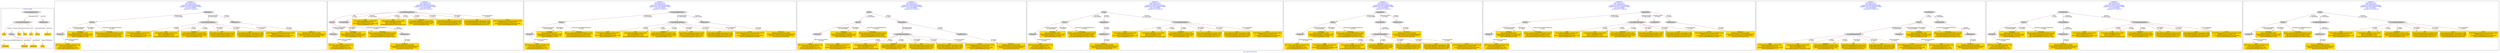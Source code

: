 digraph n0 {
fontcolor="blue"
remincross="true"
label="s24-s-norton-simon.json"
subgraph cluster_0 {
label="1-correct model"
n2[style="filled",color="white",fillcolor="lightgray",label="CulturalHeritageObject1"];
n3[shape="plaintext",style="filled",fillcolor="gold",label="made"];
n4[style="filled",color="white",fillcolor="lightgray",label="Person1"];
n5[shape="plaintext",style="filled",fillcolor="gold",label="dim"];
n6[shape="plaintext",style="filled",fillcolor="gold",label="prov"];
n7[shape="plaintext",style="filled",fillcolor="gold",label="title"];
n8[shape="plaintext",style="filled",fillcolor="gold",label="access"];
n9[shape="plaintext",style="filled",fillcolor="gold",label="nationality"];
n10[shape="plaintext",style="filled",fillcolor="gold",label="birthDate"];
n11[shape="plaintext",style="filled",fillcolor="gold",label="deathDate"];
n12[shape="plaintext",style="filled",fillcolor="gold",label="artist"];
n13[style="filled",color="white",fillcolor="lightgray",label="EuropeanaAggregation1"];
n14[style="filled",color="white",fillcolor="lightgray",label="WebResource1"];
n15[shape="plaintext",style="filled",fillcolor="gold",label="image_url"];
}
subgraph cluster_1 {
label="candidate 0\nlink coherence:0.0\nnode coherence:0.0\nconfidence:0.6467518343030884\nmapping score:0.3155839447676961\ncost:1400.030006\n-precision:0.5-recall:0.54"
n17[style="filled",color="white",fillcolor="lightgray",label="Person1"];
n18[style="filled",color="white",fillcolor="lightgray",label="Document1"];
n19[style="filled",color="white",fillcolor="lightgray",label="Aggregation1"];
n20[style="filled",color="white",fillcolor="lightgray",label="CulturalHeritageObject1"];
n21[style="filled",color="white",fillcolor="lightgray",label="WebResource1"];
n22[shape="plaintext",style="filled",fillcolor="gold",label="artist\n[Document,columnSubClassOfLink,0.352]\n[Document,classLink,0.277]\n[Person,nameOfThePerson,0.244]\n[CulturalHeritageObject,title,0.127]"];
n23[shape="plaintext",style="filled",fillcolor="gold",label="made\n[CulturalHeritageObject,created,0.581]\n[Person,dateOfDeath,0.174]\n[CulturalHeritageObject,description,0.128]\n[Person,dateOfBirth,0.117]"];
n24[shape="plaintext",style="filled",fillcolor="gold",label="dim\n[CulturalHeritageObject,extent,0.944]\n[Person,dateOfDeath,0.031]\n[Person,dateOfBirth,0.023]\n[CulturalHeritageObject,description,0.003]"];
n25[shape="plaintext",style="filled",fillcolor="gold",label="birthDate\n[Person,dateOfBirth,0.487]\n[CulturalHeritageObject,description,0.192]\n[CulturalHeritageObject,created,0.175]\n[Person,dateOfDeath,0.146]"];
n26[shape="plaintext",style="filled",fillcolor="gold",label="deathDate\n[CulturalHeritageObject,created,0.345]\n[CulturalHeritageObject,provenance,0.268]\n[Person,biographicalInformation,0.239]\n[Person,dateOfBirth,0.148]"];
n27[shape="plaintext",style="filled",fillcolor="gold",label="image_url\n[WebResource,classLink,0.886]\n[CulturalHeritageObject,accessionNumber,0.06]\n[Document,columnSubClassOfLink,0.029]\n[Document,classLink,0.024]"];
n28[shape="plaintext",style="filled",fillcolor="gold",label="title\n[CulturalHeritageObject,description,0.479]\n[Person,biographicalInformation,0.288]\n[Document,columnSubClassOfLink,0.131]\n[CulturalHeritageObject,title,0.101]"];
n29[shape="plaintext",style="filled",fillcolor="gold",label="prov\n[CulturalHeritageObject,provenance,0.769]\n[CulturalHeritageObject,rightsHolder,0.094]\n[CulturalHeritageObject,description,0.084]\n[Person,biographicalInformation,0.053]"];
n30[shape="plaintext",style="filled",fillcolor="gold",label="nationality\n[Person,countryAssociatedWithThePerson,0.81]\n[CulturalHeritageObject,description,0.082]\n[Person,biographicalInformation,0.065]\n[CulturalHeritageObject,provenance,0.042]"];
n31[shape="plaintext",style="filled",fillcolor="gold",label="access\n[CulturalHeritageObject,accessionNumber,0.813]\n[WebResource,classLink,0.144]\n[CulturalHeritageObject,provenance,0.036]\n[Person,nameOfThePerson,0.006]"];
}
subgraph cluster_2 {
label="candidate 1\nlink coherence:0.0\nnode coherence:0.0\nconfidence:0.6467518343030884\nmapping score:0.3155839447676961\ncost:1400.030006\n-precision:0.5-recall:0.54"
n33[style="filled",color="white",fillcolor="lightgray",label="CulturalHeritageObject1"];
n34[style="filled",color="white",fillcolor="lightgray",label="Person1"];
n35[style="filled",color="white",fillcolor="lightgray",label="PhysicalThing1"];
n36[style="filled",color="white",fillcolor="lightgray",label="Document1"];
n37[style="filled",color="white",fillcolor="lightgray",label="WebResource1"];
n38[shape="plaintext",style="filled",fillcolor="gold",label="artist\n[Document,columnSubClassOfLink,0.352]\n[Document,classLink,0.277]\n[Person,nameOfThePerson,0.244]\n[CulturalHeritageObject,title,0.127]"];
n39[shape="plaintext",style="filled",fillcolor="gold",label="made\n[CulturalHeritageObject,created,0.581]\n[Person,dateOfDeath,0.174]\n[CulturalHeritageObject,description,0.128]\n[Person,dateOfBirth,0.117]"];
n40[shape="plaintext",style="filled",fillcolor="gold",label="dim\n[CulturalHeritageObject,extent,0.944]\n[Person,dateOfDeath,0.031]\n[Person,dateOfBirth,0.023]\n[CulturalHeritageObject,description,0.003]"];
n41[shape="plaintext",style="filled",fillcolor="gold",label="birthDate\n[Person,dateOfBirth,0.487]\n[CulturalHeritageObject,description,0.192]\n[CulturalHeritageObject,created,0.175]\n[Person,dateOfDeath,0.146]"];
n42[shape="plaintext",style="filled",fillcolor="gold",label="deathDate\n[CulturalHeritageObject,created,0.345]\n[CulturalHeritageObject,provenance,0.268]\n[Person,biographicalInformation,0.239]\n[Person,dateOfBirth,0.148]"];
n43[shape="plaintext",style="filled",fillcolor="gold",label="image_url\n[WebResource,classLink,0.886]\n[CulturalHeritageObject,accessionNumber,0.06]\n[Document,columnSubClassOfLink,0.029]\n[Document,classLink,0.024]"];
n44[shape="plaintext",style="filled",fillcolor="gold",label="title\n[CulturalHeritageObject,description,0.479]\n[Person,biographicalInformation,0.288]\n[Document,columnSubClassOfLink,0.131]\n[CulturalHeritageObject,title,0.101]"];
n45[shape="plaintext",style="filled",fillcolor="gold",label="prov\n[CulturalHeritageObject,provenance,0.769]\n[CulturalHeritageObject,rightsHolder,0.094]\n[CulturalHeritageObject,description,0.084]\n[Person,biographicalInformation,0.053]"];
n46[shape="plaintext",style="filled",fillcolor="gold",label="nationality\n[Person,countryAssociatedWithThePerson,0.81]\n[CulturalHeritageObject,description,0.082]\n[Person,biographicalInformation,0.065]\n[CulturalHeritageObject,provenance,0.042]"];
n47[shape="plaintext",style="filled",fillcolor="gold",label="access\n[CulturalHeritageObject,accessionNumber,0.813]\n[WebResource,classLink,0.144]\n[CulturalHeritageObject,provenance,0.036]\n[Person,nameOfThePerson,0.006]"];
}
subgraph cluster_3 {
label="candidate 2\nlink coherence:0.0\nnode coherence:0.0\nconfidence:0.6467518343030884\nmapping score:0.3155839447676961\ncost:1400.040009\n-precision:0.57-recall:0.62"
n49[style="filled",color="white",fillcolor="lightgray",label="Person1"];
n50[style="filled",color="white",fillcolor="lightgray",label="Document1"];
n51[style="filled",color="white",fillcolor="lightgray",label="EuropeanaAggregation1"];
n52[style="filled",color="white",fillcolor="lightgray",label="CulturalHeritageObject1"];
n53[style="filled",color="white",fillcolor="lightgray",label="WebResource1"];
n54[shape="plaintext",style="filled",fillcolor="gold",label="artist\n[Document,columnSubClassOfLink,0.352]\n[Document,classLink,0.277]\n[Person,nameOfThePerson,0.244]\n[CulturalHeritageObject,title,0.127]"];
n55[shape="plaintext",style="filled",fillcolor="gold",label="made\n[CulturalHeritageObject,created,0.581]\n[Person,dateOfDeath,0.174]\n[CulturalHeritageObject,description,0.128]\n[Person,dateOfBirth,0.117]"];
n56[shape="plaintext",style="filled",fillcolor="gold",label="dim\n[CulturalHeritageObject,extent,0.944]\n[Person,dateOfDeath,0.031]\n[Person,dateOfBirth,0.023]\n[CulturalHeritageObject,description,0.003]"];
n57[shape="plaintext",style="filled",fillcolor="gold",label="birthDate\n[Person,dateOfBirth,0.487]\n[CulturalHeritageObject,description,0.192]\n[CulturalHeritageObject,created,0.175]\n[Person,dateOfDeath,0.146]"];
n58[shape="plaintext",style="filled",fillcolor="gold",label="deathDate\n[CulturalHeritageObject,created,0.345]\n[CulturalHeritageObject,provenance,0.268]\n[Person,biographicalInformation,0.239]\n[Person,dateOfBirth,0.148]"];
n59[shape="plaintext",style="filled",fillcolor="gold",label="image_url\n[WebResource,classLink,0.886]\n[CulturalHeritageObject,accessionNumber,0.06]\n[Document,columnSubClassOfLink,0.029]\n[Document,classLink,0.024]"];
n60[shape="plaintext",style="filled",fillcolor="gold",label="title\n[CulturalHeritageObject,description,0.479]\n[Person,biographicalInformation,0.288]\n[Document,columnSubClassOfLink,0.131]\n[CulturalHeritageObject,title,0.101]"];
n61[shape="plaintext",style="filled",fillcolor="gold",label="prov\n[CulturalHeritageObject,provenance,0.769]\n[CulturalHeritageObject,rightsHolder,0.094]\n[CulturalHeritageObject,description,0.084]\n[Person,biographicalInformation,0.053]"];
n62[shape="plaintext",style="filled",fillcolor="gold",label="nationality\n[Person,countryAssociatedWithThePerson,0.81]\n[CulturalHeritageObject,description,0.082]\n[Person,biographicalInformation,0.065]\n[CulturalHeritageObject,provenance,0.042]"];
n63[shape="plaintext",style="filled",fillcolor="gold",label="access\n[CulturalHeritageObject,accessionNumber,0.813]\n[WebResource,classLink,0.144]\n[CulturalHeritageObject,provenance,0.036]\n[Person,nameOfThePerson,0.006]"];
}
subgraph cluster_4 {
label="candidate 3\nlink coherence:0.0\nnode coherence:0.0\nconfidence:0.6467518343030884\nmapping score:0.3155839447676961\ncost:1500.030006\n-precision:0.47-recall:0.54"
n65[style="filled",color="white",fillcolor="lightgray",label="Person1"];
n66[style="filled",color="white",fillcolor="lightgray",label="Document1"];
n67[style="filled",color="white",fillcolor="lightgray",label="Aggregation1"];
n68[style="filled",color="white",fillcolor="lightgray",label="CulturalHeritageObject1"];
n69[style="filled",color="white",fillcolor="lightgray",label="WebResource1"];
n70[style="filled",color="white",fillcolor="lightgray",label="Proxy1"];
n71[shape="plaintext",style="filled",fillcolor="gold",label="artist\n[Document,columnSubClassOfLink,0.352]\n[Document,classLink,0.277]\n[Person,nameOfThePerson,0.244]\n[CulturalHeritageObject,title,0.127]"];
n72[shape="plaintext",style="filled",fillcolor="gold",label="made\n[CulturalHeritageObject,created,0.581]\n[Person,dateOfDeath,0.174]\n[CulturalHeritageObject,description,0.128]\n[Person,dateOfBirth,0.117]"];
n73[shape="plaintext",style="filled",fillcolor="gold",label="dim\n[CulturalHeritageObject,extent,0.944]\n[Person,dateOfDeath,0.031]\n[Person,dateOfBirth,0.023]\n[CulturalHeritageObject,description,0.003]"];
n74[shape="plaintext",style="filled",fillcolor="gold",label="birthDate\n[Person,dateOfBirth,0.487]\n[CulturalHeritageObject,description,0.192]\n[CulturalHeritageObject,created,0.175]\n[Person,dateOfDeath,0.146]"];
n75[shape="plaintext",style="filled",fillcolor="gold",label="deathDate\n[CulturalHeritageObject,created,0.345]\n[CulturalHeritageObject,provenance,0.268]\n[Person,biographicalInformation,0.239]\n[Person,dateOfBirth,0.148]"];
n76[shape="plaintext",style="filled",fillcolor="gold",label="image_url\n[WebResource,classLink,0.886]\n[CulturalHeritageObject,accessionNumber,0.06]\n[Document,columnSubClassOfLink,0.029]\n[Document,classLink,0.024]"];
n77[shape="plaintext",style="filled",fillcolor="gold",label="title\n[CulturalHeritageObject,description,0.479]\n[Person,biographicalInformation,0.288]\n[Document,columnSubClassOfLink,0.131]\n[CulturalHeritageObject,title,0.101]"];
n78[shape="plaintext",style="filled",fillcolor="gold",label="prov\n[CulturalHeritageObject,provenance,0.769]\n[CulturalHeritageObject,rightsHolder,0.094]\n[CulturalHeritageObject,description,0.084]\n[Person,biographicalInformation,0.053]"];
n79[shape="plaintext",style="filled",fillcolor="gold",label="nationality\n[Person,countryAssociatedWithThePerson,0.81]\n[CulturalHeritageObject,description,0.082]\n[Person,biographicalInformation,0.065]\n[CulturalHeritageObject,provenance,0.042]"];
n80[shape="plaintext",style="filled",fillcolor="gold",label="access\n[CulturalHeritageObject,accessionNumber,0.813]\n[WebResource,classLink,0.144]\n[CulturalHeritageObject,provenance,0.036]\n[Person,nameOfThePerson,0.006]"];
}
subgraph cluster_5 {
label="candidate 4\nlink coherence:0.0\nnode coherence:0.0\nconfidence:0.6467518343030884\nmapping score:0.3155839447676961\ncost:1500.030006\n-precision:0.47-recall:0.54"
n82[style="filled",color="white",fillcolor="lightgray",label="Person1"];
n83[style="filled",color="white",fillcolor="lightgray",label="Document1"];
n84[style="filled",color="white",fillcolor="lightgray",label="Aggregation1"];
n85[style="filled",color="white",fillcolor="lightgray",label="WebResource1"];
n86[style="filled",color="white",fillcolor="lightgray",label="Proxy1"];
n87[style="filled",color="white",fillcolor="lightgray",label="CulturalHeritageObject1"];
n88[shape="plaintext",style="filled",fillcolor="gold",label="artist\n[Document,columnSubClassOfLink,0.352]\n[Document,classLink,0.277]\n[Person,nameOfThePerson,0.244]\n[CulturalHeritageObject,title,0.127]"];
n89[shape="plaintext",style="filled",fillcolor="gold",label="made\n[CulturalHeritageObject,created,0.581]\n[Person,dateOfDeath,0.174]\n[CulturalHeritageObject,description,0.128]\n[Person,dateOfBirth,0.117]"];
n90[shape="plaintext",style="filled",fillcolor="gold",label="dim\n[CulturalHeritageObject,extent,0.944]\n[Person,dateOfDeath,0.031]\n[Person,dateOfBirth,0.023]\n[CulturalHeritageObject,description,0.003]"];
n91[shape="plaintext",style="filled",fillcolor="gold",label="birthDate\n[Person,dateOfBirth,0.487]\n[CulturalHeritageObject,description,0.192]\n[CulturalHeritageObject,created,0.175]\n[Person,dateOfDeath,0.146]"];
n92[shape="plaintext",style="filled",fillcolor="gold",label="deathDate\n[CulturalHeritageObject,created,0.345]\n[CulturalHeritageObject,provenance,0.268]\n[Person,biographicalInformation,0.239]\n[Person,dateOfBirth,0.148]"];
n93[shape="plaintext",style="filled",fillcolor="gold",label="image_url\n[WebResource,classLink,0.886]\n[CulturalHeritageObject,accessionNumber,0.06]\n[Document,columnSubClassOfLink,0.029]\n[Document,classLink,0.024]"];
n94[shape="plaintext",style="filled",fillcolor="gold",label="title\n[CulturalHeritageObject,description,0.479]\n[Person,biographicalInformation,0.288]\n[Document,columnSubClassOfLink,0.131]\n[CulturalHeritageObject,title,0.101]"];
n95[shape="plaintext",style="filled",fillcolor="gold",label="prov\n[CulturalHeritageObject,provenance,0.769]\n[CulturalHeritageObject,rightsHolder,0.094]\n[CulturalHeritageObject,description,0.084]\n[Person,biographicalInformation,0.053]"];
n96[shape="plaintext",style="filled",fillcolor="gold",label="nationality\n[Person,countryAssociatedWithThePerson,0.81]\n[CulturalHeritageObject,description,0.082]\n[Person,biographicalInformation,0.065]\n[CulturalHeritageObject,provenance,0.042]"];
n97[shape="plaintext",style="filled",fillcolor="gold",label="access\n[CulturalHeritageObject,accessionNumber,0.813]\n[WebResource,classLink,0.144]\n[CulturalHeritageObject,provenance,0.036]\n[Person,nameOfThePerson,0.006]"];
}
subgraph cluster_6 {
label="candidate 5\nlink coherence:0.0\nnode coherence:0.0\nconfidence:0.6467518343030884\nmapping score:0.3155839447676961\ncost:1500.030006\n-precision:0.47-recall:0.54"
n99[style="filled",color="white",fillcolor="lightgray",label="Person1"];
n100[style="filled",color="white",fillcolor="lightgray",label="Document1"];
n101[style="filled",color="white",fillcolor="lightgray",label="ProvidedCHO1"];
n102[style="filled",color="white",fillcolor="lightgray",label="CulturalHeritageObject1"];
n103[style="filled",color="white",fillcolor="lightgray",label="Aggregation1"];
n104[style="filled",color="white",fillcolor="lightgray",label="WebResource1"];
n105[shape="plaintext",style="filled",fillcolor="gold",label="artist\n[Document,columnSubClassOfLink,0.352]\n[Document,classLink,0.277]\n[Person,nameOfThePerson,0.244]\n[CulturalHeritageObject,title,0.127]"];
n106[shape="plaintext",style="filled",fillcolor="gold",label="made\n[CulturalHeritageObject,created,0.581]\n[Person,dateOfDeath,0.174]\n[CulturalHeritageObject,description,0.128]\n[Person,dateOfBirth,0.117]"];
n107[shape="plaintext",style="filled",fillcolor="gold",label="dim\n[CulturalHeritageObject,extent,0.944]\n[Person,dateOfDeath,0.031]\n[Person,dateOfBirth,0.023]\n[CulturalHeritageObject,description,0.003]"];
n108[shape="plaintext",style="filled",fillcolor="gold",label="birthDate\n[Person,dateOfBirth,0.487]\n[CulturalHeritageObject,description,0.192]\n[CulturalHeritageObject,created,0.175]\n[Person,dateOfDeath,0.146]"];
n109[shape="plaintext",style="filled",fillcolor="gold",label="deathDate\n[CulturalHeritageObject,created,0.345]\n[CulturalHeritageObject,provenance,0.268]\n[Person,biographicalInformation,0.239]\n[Person,dateOfBirth,0.148]"];
n110[shape="plaintext",style="filled",fillcolor="gold",label="image_url\n[WebResource,classLink,0.886]\n[CulturalHeritageObject,accessionNumber,0.06]\n[Document,columnSubClassOfLink,0.029]\n[Document,classLink,0.024]"];
n111[shape="plaintext",style="filled",fillcolor="gold",label="title\n[CulturalHeritageObject,description,0.479]\n[Person,biographicalInformation,0.288]\n[Document,columnSubClassOfLink,0.131]\n[CulturalHeritageObject,title,0.101]"];
n112[shape="plaintext",style="filled",fillcolor="gold",label="prov\n[CulturalHeritageObject,provenance,0.769]\n[CulturalHeritageObject,rightsHolder,0.094]\n[CulturalHeritageObject,description,0.084]\n[Person,biographicalInformation,0.053]"];
n113[shape="plaintext",style="filled",fillcolor="gold",label="nationality\n[Person,countryAssociatedWithThePerson,0.81]\n[CulturalHeritageObject,description,0.082]\n[Person,biographicalInformation,0.065]\n[CulturalHeritageObject,provenance,0.042]"];
n114[shape="plaintext",style="filled",fillcolor="gold",label="access\n[CulturalHeritageObject,accessionNumber,0.813]\n[WebResource,classLink,0.144]\n[CulturalHeritageObject,provenance,0.036]\n[Person,nameOfThePerson,0.006]"];
}
subgraph cluster_7 {
label="candidate 6\nlink coherence:0.0\nnode coherence:0.0\nconfidence:0.6467518343030884\nmapping score:0.3155839447676961\ncost:1500.030006\n-precision:0.47-recall:0.54"
n116[style="filled",color="white",fillcolor="lightgray",label="Person1"];
n117[style="filled",color="white",fillcolor="lightgray",label="Document1"];
n118[style="filled",color="white",fillcolor="lightgray",label="Aggregation1"];
n119[style="filled",color="white",fillcolor="lightgray",label="CulturalHeritageObject1"];
n120[style="filled",color="white",fillcolor="lightgray",label="ProvidedCHO1"];
n121[style="filled",color="white",fillcolor="lightgray",label="WebResource1"];
n122[shape="plaintext",style="filled",fillcolor="gold",label="artist\n[Document,columnSubClassOfLink,0.352]\n[Document,classLink,0.277]\n[Person,nameOfThePerson,0.244]\n[CulturalHeritageObject,title,0.127]"];
n123[shape="plaintext",style="filled",fillcolor="gold",label="made\n[CulturalHeritageObject,created,0.581]\n[Person,dateOfDeath,0.174]\n[CulturalHeritageObject,description,0.128]\n[Person,dateOfBirth,0.117]"];
n124[shape="plaintext",style="filled",fillcolor="gold",label="dim\n[CulturalHeritageObject,extent,0.944]\n[Person,dateOfDeath,0.031]\n[Person,dateOfBirth,0.023]\n[CulturalHeritageObject,description,0.003]"];
n125[shape="plaintext",style="filled",fillcolor="gold",label="birthDate\n[Person,dateOfBirth,0.487]\n[CulturalHeritageObject,description,0.192]\n[CulturalHeritageObject,created,0.175]\n[Person,dateOfDeath,0.146]"];
n126[shape="plaintext",style="filled",fillcolor="gold",label="deathDate\n[CulturalHeritageObject,created,0.345]\n[CulturalHeritageObject,provenance,0.268]\n[Person,biographicalInformation,0.239]\n[Person,dateOfBirth,0.148]"];
n127[shape="plaintext",style="filled",fillcolor="gold",label="image_url\n[WebResource,classLink,0.886]\n[CulturalHeritageObject,accessionNumber,0.06]\n[Document,columnSubClassOfLink,0.029]\n[Document,classLink,0.024]"];
n128[shape="plaintext",style="filled",fillcolor="gold",label="title\n[CulturalHeritageObject,description,0.479]\n[Person,biographicalInformation,0.288]\n[Document,columnSubClassOfLink,0.131]\n[CulturalHeritageObject,title,0.101]"];
n129[shape="plaintext",style="filled",fillcolor="gold",label="prov\n[CulturalHeritageObject,provenance,0.769]\n[CulturalHeritageObject,rightsHolder,0.094]\n[CulturalHeritageObject,description,0.084]\n[Person,biographicalInformation,0.053]"];
n130[shape="plaintext",style="filled",fillcolor="gold",label="nationality\n[Person,countryAssociatedWithThePerson,0.81]\n[CulturalHeritageObject,description,0.082]\n[Person,biographicalInformation,0.065]\n[CulturalHeritageObject,provenance,0.042]"];
n131[shape="plaintext",style="filled",fillcolor="gold",label="access\n[CulturalHeritageObject,accessionNumber,0.813]\n[WebResource,classLink,0.144]\n[CulturalHeritageObject,provenance,0.036]\n[Person,nameOfThePerson,0.006]"];
}
subgraph cluster_8 {
label="candidate 7\nlink coherence:0.0\nnode coherence:0.0\nconfidence:0.6467518343030884\nmapping score:0.3155839447676961\ncost:1500.040009\n-precision:0.47-recall:0.54"
n133[style="filled",color="white",fillcolor="lightgray",label="Person1"];
n134[style="filled",color="white",fillcolor="lightgray",label="CulturalHeritageObject1"];
n135[style="filled",color="white",fillcolor="lightgray",label="Document1"];
n136[style="filled",color="white",fillcolor="lightgray",label="PhysicalThing1"];
n137[style="filled",color="white",fillcolor="lightgray",label="WebResource1"];
n138[style="filled",color="white",fillcolor="lightgray",label="ProvidedCHO1"];
n139[shape="plaintext",style="filled",fillcolor="gold",label="artist\n[Document,columnSubClassOfLink,0.352]\n[Document,classLink,0.277]\n[Person,nameOfThePerson,0.244]\n[CulturalHeritageObject,title,0.127]"];
n140[shape="plaintext",style="filled",fillcolor="gold",label="made\n[CulturalHeritageObject,created,0.581]\n[Person,dateOfDeath,0.174]\n[CulturalHeritageObject,description,0.128]\n[Person,dateOfBirth,0.117]"];
n141[shape="plaintext",style="filled",fillcolor="gold",label="dim\n[CulturalHeritageObject,extent,0.944]\n[Person,dateOfDeath,0.031]\n[Person,dateOfBirth,0.023]\n[CulturalHeritageObject,description,0.003]"];
n142[shape="plaintext",style="filled",fillcolor="gold",label="birthDate\n[Person,dateOfBirth,0.487]\n[CulturalHeritageObject,description,0.192]\n[CulturalHeritageObject,created,0.175]\n[Person,dateOfDeath,0.146]"];
n143[shape="plaintext",style="filled",fillcolor="gold",label="deathDate\n[CulturalHeritageObject,created,0.345]\n[CulturalHeritageObject,provenance,0.268]\n[Person,biographicalInformation,0.239]\n[Person,dateOfBirth,0.148]"];
n144[shape="plaintext",style="filled",fillcolor="gold",label="image_url\n[WebResource,classLink,0.886]\n[CulturalHeritageObject,accessionNumber,0.06]\n[Document,columnSubClassOfLink,0.029]\n[Document,classLink,0.024]"];
n145[shape="plaintext",style="filled",fillcolor="gold",label="title\n[CulturalHeritageObject,description,0.479]\n[Person,biographicalInformation,0.288]\n[Document,columnSubClassOfLink,0.131]\n[CulturalHeritageObject,title,0.101]"];
n146[shape="plaintext",style="filled",fillcolor="gold",label="prov\n[CulturalHeritageObject,provenance,0.769]\n[CulturalHeritageObject,rightsHolder,0.094]\n[CulturalHeritageObject,description,0.084]\n[Person,biographicalInformation,0.053]"];
n147[shape="plaintext",style="filled",fillcolor="gold",label="nationality\n[Person,countryAssociatedWithThePerson,0.81]\n[CulturalHeritageObject,description,0.082]\n[Person,biographicalInformation,0.065]\n[CulturalHeritageObject,provenance,0.042]"];
n148[shape="plaintext",style="filled",fillcolor="gold",label="access\n[CulturalHeritageObject,accessionNumber,0.813]\n[WebResource,classLink,0.144]\n[CulturalHeritageObject,provenance,0.036]\n[Person,nameOfThePerson,0.006]"];
}
subgraph cluster_9 {
label="candidate 8\nlink coherence:0.0\nnode coherence:0.0\nconfidence:0.6467518343030884\nmapping score:0.3155839447676961\ncost:1500.040009\n-precision:0.47-recall:0.54"
n150[style="filled",color="white",fillcolor="lightgray",label="Person1"];
n151[style="filled",color="white",fillcolor="lightgray",label="Document1"];
n152[style="filled",color="white",fillcolor="lightgray",label="PhysicalThing1"];
n153[style="filled",color="white",fillcolor="lightgray",label="WebResource1"];
n154[style="filled",color="white",fillcolor="lightgray",label="ProvidedCHO1"];
n155[style="filled",color="white",fillcolor="lightgray",label="CulturalHeritageObject1"];
n156[shape="plaintext",style="filled",fillcolor="gold",label="artist\n[Document,columnSubClassOfLink,0.352]\n[Document,classLink,0.277]\n[Person,nameOfThePerson,0.244]\n[CulturalHeritageObject,title,0.127]"];
n157[shape="plaintext",style="filled",fillcolor="gold",label="made\n[CulturalHeritageObject,created,0.581]\n[Person,dateOfDeath,0.174]\n[CulturalHeritageObject,description,0.128]\n[Person,dateOfBirth,0.117]"];
n158[shape="plaintext",style="filled",fillcolor="gold",label="dim\n[CulturalHeritageObject,extent,0.944]\n[Person,dateOfDeath,0.031]\n[Person,dateOfBirth,0.023]\n[CulturalHeritageObject,description,0.003]"];
n159[shape="plaintext",style="filled",fillcolor="gold",label="birthDate\n[Person,dateOfBirth,0.487]\n[CulturalHeritageObject,description,0.192]\n[CulturalHeritageObject,created,0.175]\n[Person,dateOfDeath,0.146]"];
n160[shape="plaintext",style="filled",fillcolor="gold",label="deathDate\n[CulturalHeritageObject,created,0.345]\n[CulturalHeritageObject,provenance,0.268]\n[Person,biographicalInformation,0.239]\n[Person,dateOfBirth,0.148]"];
n161[shape="plaintext",style="filled",fillcolor="gold",label="image_url\n[WebResource,classLink,0.886]\n[CulturalHeritageObject,accessionNumber,0.06]\n[Document,columnSubClassOfLink,0.029]\n[Document,classLink,0.024]"];
n162[shape="plaintext",style="filled",fillcolor="gold",label="title\n[CulturalHeritageObject,description,0.479]\n[Person,biographicalInformation,0.288]\n[Document,columnSubClassOfLink,0.131]\n[CulturalHeritageObject,title,0.101]"];
n163[shape="plaintext",style="filled",fillcolor="gold",label="prov\n[CulturalHeritageObject,provenance,0.769]\n[CulturalHeritageObject,rightsHolder,0.094]\n[CulturalHeritageObject,description,0.084]\n[Person,biographicalInformation,0.053]"];
n164[shape="plaintext",style="filled",fillcolor="gold",label="nationality\n[Person,countryAssociatedWithThePerson,0.81]\n[CulturalHeritageObject,description,0.082]\n[Person,biographicalInformation,0.065]\n[CulturalHeritageObject,provenance,0.042]"];
n165[shape="plaintext",style="filled",fillcolor="gold",label="access\n[CulturalHeritageObject,accessionNumber,0.813]\n[WebResource,classLink,0.144]\n[CulturalHeritageObject,provenance,0.036]\n[Person,nameOfThePerson,0.006]"];
}
subgraph cluster_10 {
label="candidate 9\nlink coherence:0.0\nnode coherence:0.0\nconfidence:0.6467518343030884\nmapping score:0.3155839447676961\ncost:1500.050011\n-precision:0.53-recall:0.62"
n167[style="filled",color="white",fillcolor="lightgray",label="Person1"];
n168[style="filled",color="white",fillcolor="lightgray",label="Document1"];
n169[style="filled",color="white",fillcolor="lightgray",label="EuropeanaAggregation1"];
n170[style="filled",color="white",fillcolor="lightgray",label="WebResource1"];
n171[style="filled",color="white",fillcolor="lightgray",label="Proxy1"];
n172[style="filled",color="white",fillcolor="lightgray",label="CulturalHeritageObject1"];
n173[shape="plaintext",style="filled",fillcolor="gold",label="artist\n[Document,columnSubClassOfLink,0.352]\n[Document,classLink,0.277]\n[Person,nameOfThePerson,0.244]\n[CulturalHeritageObject,title,0.127]"];
n174[shape="plaintext",style="filled",fillcolor="gold",label="made\n[CulturalHeritageObject,created,0.581]\n[Person,dateOfDeath,0.174]\n[CulturalHeritageObject,description,0.128]\n[Person,dateOfBirth,0.117]"];
n175[shape="plaintext",style="filled",fillcolor="gold",label="dim\n[CulturalHeritageObject,extent,0.944]\n[Person,dateOfDeath,0.031]\n[Person,dateOfBirth,0.023]\n[CulturalHeritageObject,description,0.003]"];
n176[shape="plaintext",style="filled",fillcolor="gold",label="birthDate\n[Person,dateOfBirth,0.487]\n[CulturalHeritageObject,description,0.192]\n[CulturalHeritageObject,created,0.175]\n[Person,dateOfDeath,0.146]"];
n177[shape="plaintext",style="filled",fillcolor="gold",label="deathDate\n[CulturalHeritageObject,created,0.345]\n[CulturalHeritageObject,provenance,0.268]\n[Person,biographicalInformation,0.239]\n[Person,dateOfBirth,0.148]"];
n178[shape="plaintext",style="filled",fillcolor="gold",label="image_url\n[WebResource,classLink,0.886]\n[CulturalHeritageObject,accessionNumber,0.06]\n[Document,columnSubClassOfLink,0.029]\n[Document,classLink,0.024]"];
n179[shape="plaintext",style="filled",fillcolor="gold",label="title\n[CulturalHeritageObject,description,0.479]\n[Person,biographicalInformation,0.288]\n[Document,columnSubClassOfLink,0.131]\n[CulturalHeritageObject,title,0.101]"];
n180[shape="plaintext",style="filled",fillcolor="gold",label="prov\n[CulturalHeritageObject,provenance,0.769]\n[CulturalHeritageObject,rightsHolder,0.094]\n[CulturalHeritageObject,description,0.084]\n[Person,biographicalInformation,0.053]"];
n181[shape="plaintext",style="filled",fillcolor="gold",label="nationality\n[Person,countryAssociatedWithThePerson,0.81]\n[CulturalHeritageObject,description,0.082]\n[Person,biographicalInformation,0.065]\n[CulturalHeritageObject,provenance,0.042]"];
n182[shape="plaintext",style="filled",fillcolor="gold",label="access\n[CulturalHeritageObject,accessionNumber,0.813]\n[WebResource,classLink,0.144]\n[CulturalHeritageObject,provenance,0.036]\n[Person,nameOfThePerson,0.006]"];
}
n2 -> n3[color="brown",fontcolor="black",label="created"]
n2 -> n4[color="brown",fontcolor="black",label="creator"]
n2 -> n5[color="brown",fontcolor="black",label="extent"]
n2 -> n6[color="brown",fontcolor="black",label="provenance"]
n2 -> n7[color="brown",fontcolor="black",label="title"]
n2 -> n8[color="brown",fontcolor="black",label="accessionNumber"]
n4 -> n9[color="brown",fontcolor="black",label="countryAssociatedWithThePerson"]
n4 -> n10[color="brown",fontcolor="black",label="dateOfBirth"]
n4 -> n11[color="brown",fontcolor="black",label="dateOfDeath"]
n4 -> n12[color="brown",fontcolor="black",label="nameOfThePerson"]
n13 -> n2[color="brown",fontcolor="black",label="aggregatedCHO"]
n13 -> n14[color="brown",fontcolor="black",label="hasView"]
n14 -> n15[color="brown",fontcolor="black",label="classLink"]
n17 -> n18[color="brown",fontcolor="black",label="workplaceHomepage\nw=100.010002"]
n19 -> n20[color="brown",fontcolor="black",label="aggregatedCHO\nw=100.010002"]
n19 -> n17[color="brown",fontcolor="black",label="dataProvider\nw=100.010002"]
n19 -> n21[color="brown",fontcolor="black",label="hasView\nw=100.0"]
n18 -> n22[color="brown",fontcolor="black",label="columnSubClassOfLink\nw=100.0"]
n20 -> n23[color="brown",fontcolor="black",label="created\nw=100.0"]
n20 -> n24[color="brown",fontcolor="black",label="extent\nw=100.0"]
n17 -> n25[color="brown",fontcolor="black",label="dateOfBirth\nw=100.0"]
n20 -> n26[color="brown",fontcolor="black",label="created\nw=100.0"]
n21 -> n27[color="brown",fontcolor="black",label="classLink\nw=100.0"]
n20 -> n28[color="brown",fontcolor="black",label="description\nw=100.0"]
n20 -> n29[color="brown",fontcolor="black",label="provenance\nw=100.0"]
n17 -> n30[color="brown",fontcolor="black",label="countryAssociatedWithThePerson\nw=100.0"]
n20 -> n31[color="brown",fontcolor="black",label="accessionNumber\nw=100.0"]
n33 -> n34[color="brown",fontcolor="black",label="sitter\nw=100.0"]
n33 -> n35[color="brown",fontcolor="black",label="hasType\nw=100.010002"]
n34 -> n36[color="brown",fontcolor="black",label="workplaceHomepage\nw=100.010002"]
n35 -> n37[color="brown",fontcolor="black",label="realizes\nw=100.010002"]
n36 -> n38[color="brown",fontcolor="black",label="columnSubClassOfLink\nw=100.0"]
n33 -> n39[color="brown",fontcolor="black",label="created\nw=100.0"]
n33 -> n40[color="brown",fontcolor="black",label="extent\nw=100.0"]
n34 -> n41[color="brown",fontcolor="black",label="dateOfBirth\nw=100.0"]
n33 -> n42[color="brown",fontcolor="black",label="created\nw=100.0"]
n37 -> n43[color="brown",fontcolor="black",label="classLink\nw=100.0"]
n33 -> n44[color="brown",fontcolor="black",label="description\nw=100.0"]
n33 -> n45[color="brown",fontcolor="black",label="provenance\nw=100.0"]
n34 -> n46[color="brown",fontcolor="black",label="countryAssociatedWithThePerson\nw=100.0"]
n33 -> n47[color="brown",fontcolor="black",label="accessionNumber\nw=100.0"]
n49 -> n50[color="brown",fontcolor="black",label="workplaceHomepage\nw=100.010002"]
n51 -> n52[color="brown",fontcolor="black",label="isAnnotationOf\nw=100.010002"]
n51 -> n49[color="brown",fontcolor="black",label="dataProvider\nw=100.010002"]
n51 -> n53[color="brown",fontcolor="black",label="hasView\nw=100.010002"]
n50 -> n54[color="brown",fontcolor="black",label="columnSubClassOfLink\nw=100.0"]
n52 -> n55[color="brown",fontcolor="black",label="created\nw=100.0"]
n52 -> n56[color="brown",fontcolor="black",label="extent\nw=100.0"]
n49 -> n57[color="brown",fontcolor="black",label="dateOfBirth\nw=100.0"]
n52 -> n58[color="brown",fontcolor="black",label="created\nw=100.0"]
n53 -> n59[color="brown",fontcolor="black",label="classLink\nw=100.0"]
n52 -> n60[color="brown",fontcolor="black",label="description\nw=100.0"]
n52 -> n61[color="brown",fontcolor="black",label="provenance\nw=100.0"]
n49 -> n62[color="brown",fontcolor="black",label="countryAssociatedWithThePerson\nw=100.0"]
n52 -> n63[color="brown",fontcolor="black",label="accessionNumber\nw=100.0"]
n65 -> n66[color="brown",fontcolor="black",label="workplaceHomepage\nw=100.010002"]
n67 -> n68[color="brown",fontcolor="black",label="aggregatedCHO\nw=100.010002"]
n67 -> n69[color="brown",fontcolor="black",label="hasView\nw=100.0"]
n70 -> n65[color="brown",fontcolor="black",label="hasType\nw=100.010002"]
n70 -> n67[color="brown",fontcolor="black",label="proxyIn\nw=100.0"]
n66 -> n71[color="brown",fontcolor="black",label="columnSubClassOfLink\nw=100.0"]
n68 -> n72[color="brown",fontcolor="black",label="created\nw=100.0"]
n68 -> n73[color="brown",fontcolor="black",label="extent\nw=100.0"]
n65 -> n74[color="brown",fontcolor="black",label="dateOfBirth\nw=100.0"]
n68 -> n75[color="brown",fontcolor="black",label="created\nw=100.0"]
n69 -> n76[color="brown",fontcolor="black",label="classLink\nw=100.0"]
n68 -> n77[color="brown",fontcolor="black",label="description\nw=100.0"]
n68 -> n78[color="brown",fontcolor="black",label="provenance\nw=100.0"]
n65 -> n79[color="brown",fontcolor="black",label="countryAssociatedWithThePerson\nw=100.0"]
n68 -> n80[color="brown",fontcolor="black",label="accessionNumber\nw=100.0"]
n82 -> n83[color="brown",fontcolor="black",label="workplaceHomepage\nw=100.010002"]
n84 -> n85[color="brown",fontcolor="black",label="hasView\nw=100.0"]
n86 -> n87[color="brown",fontcolor="black",label="hasType\nw=100.010002"]
n86 -> n82[color="brown",fontcolor="black",label="hasType\nw=100.010002"]
n86 -> n84[color="brown",fontcolor="black",label="proxyIn\nw=100.0"]
n83 -> n88[color="brown",fontcolor="black",label="columnSubClassOfLink\nw=100.0"]
n87 -> n89[color="brown",fontcolor="black",label="created\nw=100.0"]
n87 -> n90[color="brown",fontcolor="black",label="extent\nw=100.0"]
n82 -> n91[color="brown",fontcolor="black",label="dateOfBirth\nw=100.0"]
n87 -> n92[color="brown",fontcolor="black",label="created\nw=100.0"]
n85 -> n93[color="brown",fontcolor="black",label="classLink\nw=100.0"]
n87 -> n94[color="brown",fontcolor="black",label="description\nw=100.0"]
n87 -> n95[color="brown",fontcolor="black",label="provenance\nw=100.0"]
n82 -> n96[color="brown",fontcolor="black",label="countryAssociatedWithThePerson\nw=100.0"]
n87 -> n97[color="brown",fontcolor="black",label="accessionNumber\nw=100.0"]
n99 -> n100[color="brown",fontcolor="black",label="workplaceHomepage\nw=100.010002"]
n101 -> n102[color="brown",fontcolor="black",label="hasType\nw=100.010002"]
n103 -> n99[color="brown",fontcolor="black",label="dataProvider\nw=100.010002"]
n103 -> n101[color="brown",fontcolor="black",label="aggregatedCHO\nw=100.0"]
n103 -> n104[color="brown",fontcolor="black",label="hasView\nw=100.0"]
n100 -> n105[color="brown",fontcolor="black",label="columnSubClassOfLink\nw=100.0"]
n102 -> n106[color="brown",fontcolor="black",label="created\nw=100.0"]
n102 -> n107[color="brown",fontcolor="black",label="extent\nw=100.0"]
n99 -> n108[color="brown",fontcolor="black",label="dateOfBirth\nw=100.0"]
n102 -> n109[color="brown",fontcolor="black",label="created\nw=100.0"]
n104 -> n110[color="brown",fontcolor="black",label="classLink\nw=100.0"]
n102 -> n111[color="brown",fontcolor="black",label="description\nw=100.0"]
n102 -> n112[color="brown",fontcolor="black",label="provenance\nw=100.0"]
n99 -> n113[color="brown",fontcolor="black",label="countryAssociatedWithThePerson\nw=100.0"]
n102 -> n114[color="brown",fontcolor="black",label="accessionNumber\nw=100.0"]
n116 -> n117[color="brown",fontcolor="black",label="workplaceHomepage\nw=100.010002"]
n118 -> n119[color="brown",fontcolor="black",label="aggregatedCHO\nw=100.010002"]
n118 -> n116[color="brown",fontcolor="black",label="dataProvider\nw=100.010002"]
n118 -> n120[color="brown",fontcolor="black",label="aggregatedCHO\nw=100.0"]
n118 -> n121[color="brown",fontcolor="black",label="hasView\nw=100.0"]
n117 -> n122[color="brown",fontcolor="black",label="columnSubClassOfLink\nw=100.0"]
n119 -> n123[color="brown",fontcolor="black",label="created\nw=100.0"]
n119 -> n124[color="brown",fontcolor="black",label="extent\nw=100.0"]
n116 -> n125[color="brown",fontcolor="black",label="dateOfBirth\nw=100.0"]
n119 -> n126[color="brown",fontcolor="black",label="created\nw=100.0"]
n121 -> n127[color="brown",fontcolor="black",label="classLink\nw=100.0"]
n119 -> n128[color="brown",fontcolor="black",label="description\nw=100.0"]
n119 -> n129[color="brown",fontcolor="black",label="provenance\nw=100.0"]
n116 -> n130[color="brown",fontcolor="black",label="countryAssociatedWithThePerson\nw=100.0"]
n119 -> n131[color="brown",fontcolor="black",label="accessionNumber\nw=100.0"]
n133 -> n134[color="brown",fontcolor="black",label="mappingRelation\nw=100.010002"]
n133 -> n135[color="brown",fontcolor="black",label="workplaceHomepage\nw=100.010002"]
n136 -> n137[color="brown",fontcolor="black",label="realizes\nw=100.010002"]
n138 -> n133[color="brown",fontcolor="black",label="sitter\nw=100.0"]
n138 -> n136[color="brown",fontcolor="black",label="hasType\nw=100.010002"]
n135 -> n139[color="brown",fontcolor="black",label="columnSubClassOfLink\nw=100.0"]
n134 -> n140[color="brown",fontcolor="black",label="created\nw=100.0"]
n134 -> n141[color="brown",fontcolor="black",label="extent\nw=100.0"]
n133 -> n142[color="brown",fontcolor="black",label="dateOfBirth\nw=100.0"]
n134 -> n143[color="brown",fontcolor="black",label="created\nw=100.0"]
n137 -> n144[color="brown",fontcolor="black",label="classLink\nw=100.0"]
n134 -> n145[color="brown",fontcolor="black",label="description\nw=100.0"]
n134 -> n146[color="brown",fontcolor="black",label="provenance\nw=100.0"]
n133 -> n147[color="brown",fontcolor="black",label="countryAssociatedWithThePerson\nw=100.0"]
n134 -> n148[color="brown",fontcolor="black",label="accessionNumber\nw=100.0"]
n150 -> n151[color="brown",fontcolor="black",label="workplaceHomepage\nw=100.010002"]
n152 -> n153[color="brown",fontcolor="black",label="realizes\nw=100.010002"]
n154 -> n155[color="brown",fontcolor="black",label="hasType\nw=100.010002"]
n154 -> n150[color="brown",fontcolor="black",label="sitter\nw=100.0"]
n154 -> n152[color="brown",fontcolor="black",label="hasType\nw=100.010002"]
n151 -> n156[color="brown",fontcolor="black",label="columnSubClassOfLink\nw=100.0"]
n155 -> n157[color="brown",fontcolor="black",label="created\nw=100.0"]
n155 -> n158[color="brown",fontcolor="black",label="extent\nw=100.0"]
n150 -> n159[color="brown",fontcolor="black",label="dateOfBirth\nw=100.0"]
n155 -> n160[color="brown",fontcolor="black",label="created\nw=100.0"]
n153 -> n161[color="brown",fontcolor="black",label="classLink\nw=100.0"]
n155 -> n162[color="brown",fontcolor="black",label="description\nw=100.0"]
n155 -> n163[color="brown",fontcolor="black",label="provenance\nw=100.0"]
n150 -> n164[color="brown",fontcolor="black",label="countryAssociatedWithThePerson\nw=100.0"]
n155 -> n165[color="brown",fontcolor="black",label="accessionNumber\nw=100.0"]
n167 -> n168[color="brown",fontcolor="black",label="workplaceHomepage\nw=100.010002"]
n169 -> n170[color="brown",fontcolor="black",label="hasView\nw=100.010002"]
n171 -> n172[color="brown",fontcolor="black",label="hasType\nw=100.010002"]
n171 -> n167[color="brown",fontcolor="black",label="hasType\nw=100.010002"]
n171 -> n169[color="brown",fontcolor="black",label="proxyIn\nw=100.010002"]
n168 -> n173[color="brown",fontcolor="black",label="columnSubClassOfLink\nw=100.0"]
n172 -> n174[color="brown",fontcolor="black",label="created\nw=100.0"]
n172 -> n175[color="brown",fontcolor="black",label="extent\nw=100.0"]
n167 -> n176[color="brown",fontcolor="black",label="dateOfBirth\nw=100.0"]
n172 -> n177[color="brown",fontcolor="black",label="created\nw=100.0"]
n170 -> n178[color="brown",fontcolor="black",label="classLink\nw=100.0"]
n172 -> n179[color="brown",fontcolor="black",label="description\nw=100.0"]
n172 -> n180[color="brown",fontcolor="black",label="provenance\nw=100.0"]
n167 -> n181[color="brown",fontcolor="black",label="countryAssociatedWithThePerson\nw=100.0"]
n172 -> n182[color="brown",fontcolor="black",label="accessionNumber\nw=100.0"]
}
